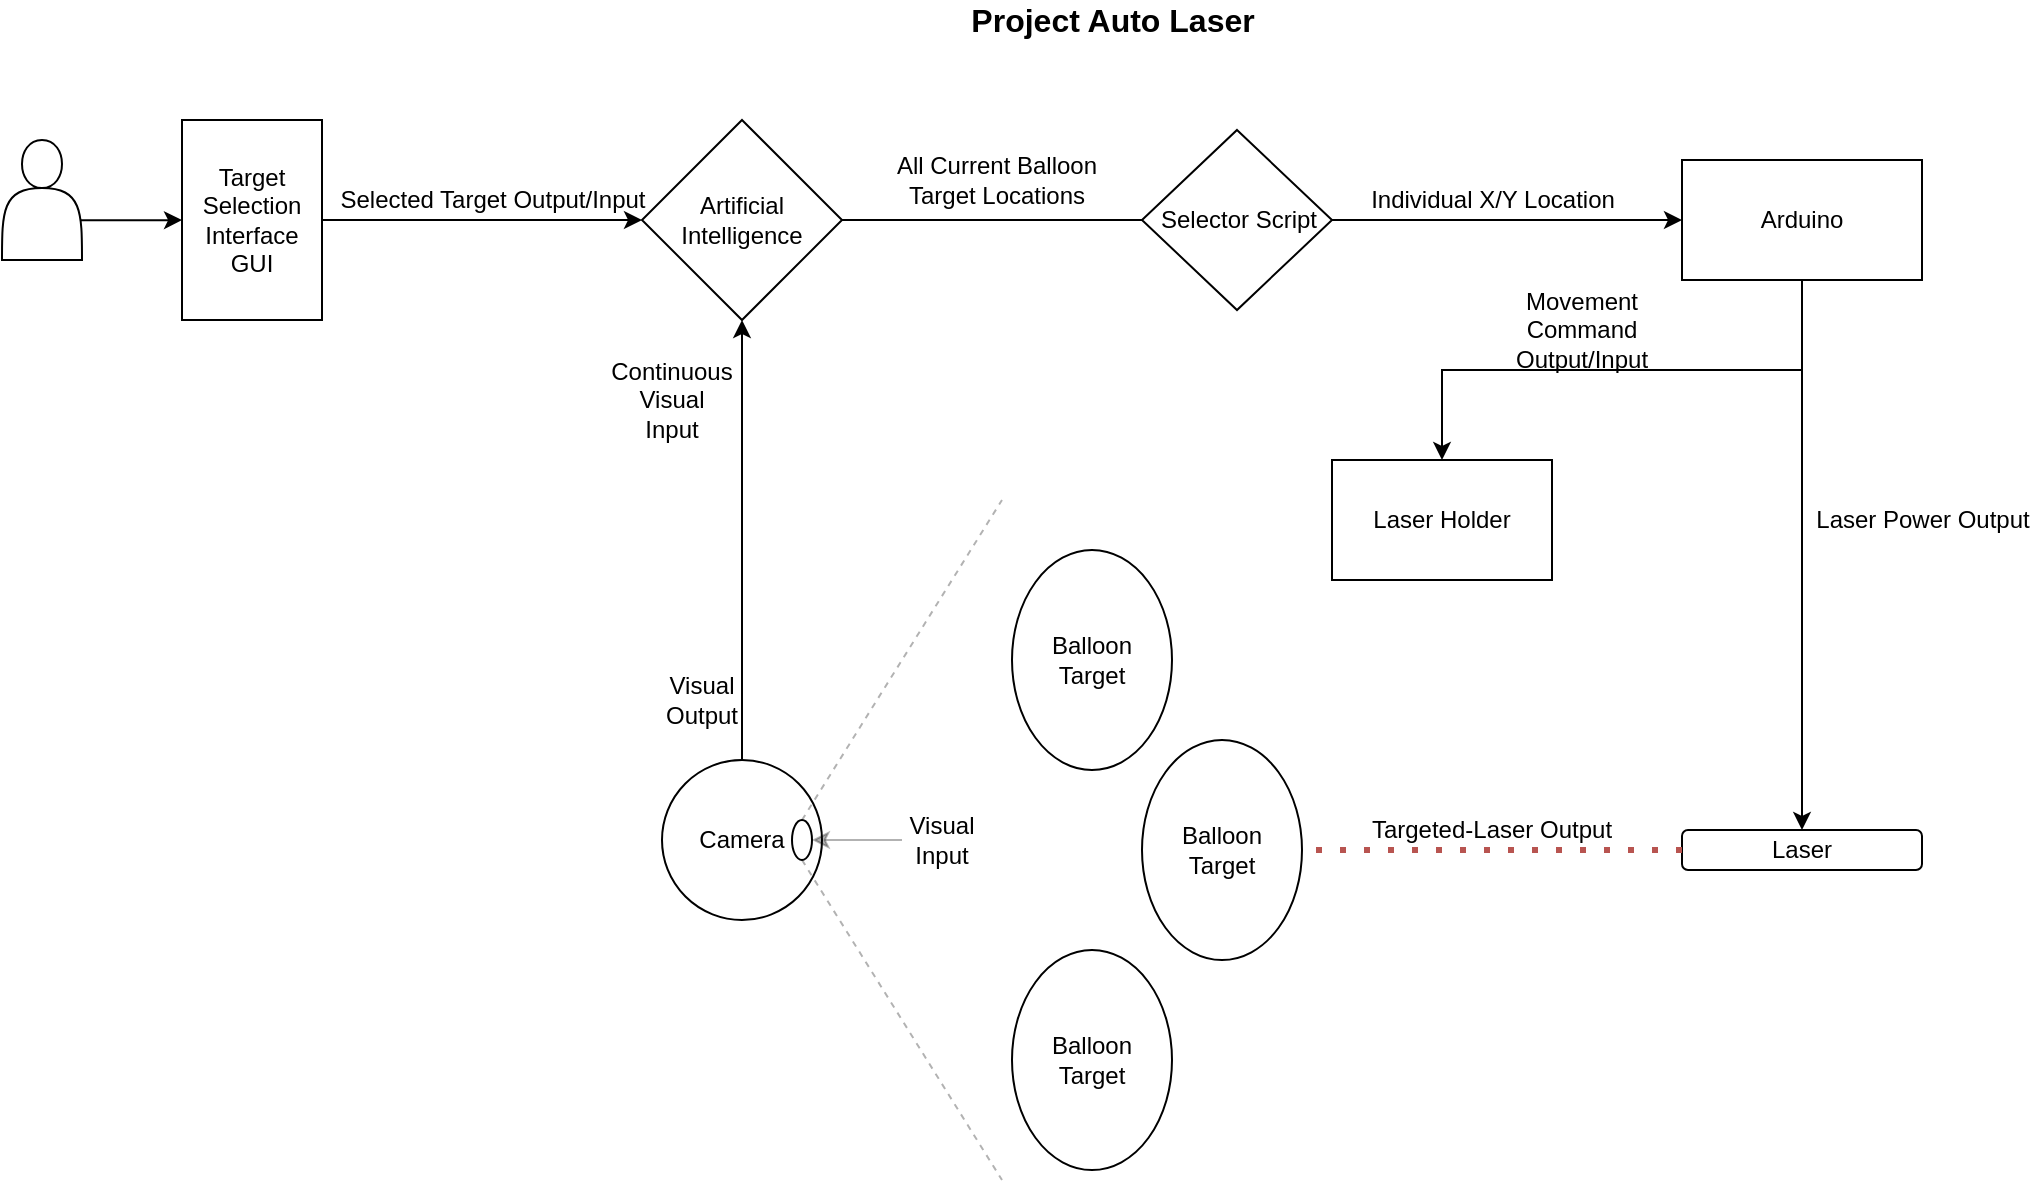 <mxfile version="15.3.0" type="device"><diagram id="PYq5SXyjXAO9xlZQVAQu" name="Page-1"><mxGraphModel dx="2272" dy="822" grid="1" gridSize="10" guides="1" tooltips="1" connect="1" arrows="1" fold="1" page="1" pageScale="1" pageWidth="850" pageHeight="1100" math="0" shadow="0"><root><mxCell id="0"/><mxCell id="1" parent="0"/><mxCell id="Lc35dR7bIJBmlMGxVaLT-3" value="" style="ellipse;whiteSpace=wrap;html=1;aspect=fixed;" parent="1" vertex="1"><mxGeometry x="200" y="390" width="80" height="80" as="geometry"/></mxCell><mxCell id="Lc35dR7bIJBmlMGxVaLT-2" value="Camera" style="text;html=1;strokeColor=none;fillColor=none;align=center;verticalAlign=middle;whiteSpace=wrap;rounded=0;" parent="1" vertex="1"><mxGeometry x="220" y="420" width="40" height="20" as="geometry"/></mxCell><mxCell id="bZf8xi94nYiJCBjjoP8x-12" style="edgeStyle=orthogonalEdgeStyle;rounded=0;orthogonalLoop=1;jettySize=auto;html=1;exitX=0.5;exitY=1;exitDx=0;exitDy=0;entryX=0.5;entryY=0;entryDx=0;entryDy=0;" parent="1" source="Lc35dR7bIJBmlMGxVaLT-4" target="bZf8xi94nYiJCBjjoP8x-11" edge="1"><mxGeometry relative="1" as="geometry"/></mxCell><mxCell id="Lc35dR7bIJBmlMGxVaLT-4" value="" style="rounded=0;whiteSpace=wrap;html=1;" parent="1" vertex="1"><mxGeometry x="710" y="90" width="120" height="60" as="geometry"/></mxCell><mxCell id="Lc35dR7bIJBmlMGxVaLT-5" value="Arduino" style="text;html=1;strokeColor=none;fillColor=none;align=center;verticalAlign=middle;whiteSpace=wrap;rounded=0;" parent="1" vertex="1"><mxGeometry x="750" y="110" width="40" height="20" as="geometry"/></mxCell><mxCell id="Lc35dR7bIJBmlMGxVaLT-7" value="" style="rhombus;whiteSpace=wrap;html=1;" parent="1" vertex="1"><mxGeometry x="190" y="70" width="100" height="100" as="geometry"/></mxCell><mxCell id="Lc35dR7bIJBmlMGxVaLT-8" value="Artificial Intelligence" style="text;html=1;strokeColor=none;fillColor=none;align=center;verticalAlign=middle;whiteSpace=wrap;rounded=0;" parent="1" vertex="1"><mxGeometry x="220" y="110" width="40" height="20" as="geometry"/></mxCell><mxCell id="Lc35dR7bIJBmlMGxVaLT-10" value="" style="endArrow=classic;html=1;exitX=0.961;exitY=0.669;exitDx=0;exitDy=0;exitPerimeter=0;" parent="1" source="q6mMwJedILN894CEwq-p-17" target="QwvtHLZIjXch41pccsLL-4" edge="1"><mxGeometry width="50" height="50" relative="1" as="geometry"><mxPoint x="80" y="120" as="sourcePoint"/><mxPoint x="60" y="120" as="targetPoint"/></mxGeometry></mxCell><mxCell id="Lc35dR7bIJBmlMGxVaLT-11" value="Selected Target Output/Input" style="text;html=1;align=center;verticalAlign=middle;resizable=0;points=[];autosize=1;strokeColor=none;fillColor=none;" parent="1" vertex="1"><mxGeometry x="30" y="100" width="170" height="20" as="geometry"/></mxCell><mxCell id="Lc35dR7bIJBmlMGxVaLT-12" value="" style="endArrow=classic;html=1;exitX=0.5;exitY=0;exitDx=0;exitDy=0;entryX=0.5;entryY=1;entryDx=0;entryDy=0;" parent="1" source="Lc35dR7bIJBmlMGxVaLT-3" target="Lc35dR7bIJBmlMGxVaLT-7" edge="1"><mxGeometry width="50" height="50" relative="1" as="geometry"><mxPoint x="190" y="220" as="sourcePoint"/><mxPoint x="240" y="170" as="targetPoint"/></mxGeometry></mxCell><mxCell id="Lc35dR7bIJBmlMGxVaLT-13" value="Continuous&lt;br&gt;Visual Input" style="text;html=1;strokeColor=none;fillColor=none;align=center;verticalAlign=middle;whiteSpace=wrap;rounded=0;rotation=0;" parent="1" vertex="1"><mxGeometry x="185" y="200" width="40" height="20" as="geometry"/></mxCell><mxCell id="Lc35dR7bIJBmlMGxVaLT-14" value="" style="endArrow=classic;html=1;entryX=0;entryY=0.5;entryDx=0;entryDy=0;exitX=1;exitY=0.5;exitDx=0;exitDy=0;startArrow=none;" parent="1" source="bZf8xi94nYiJCBjjoP8x-4" target="Lc35dR7bIJBmlMGxVaLT-4" edge="1"><mxGeometry width="50" height="50" relative="1" as="geometry"><mxPoint x="300" y="120" as="sourcePoint"/><mxPoint x="350" y="70" as="targetPoint"/></mxGeometry></mxCell><mxCell id="Lc35dR7bIJBmlMGxVaLT-15" value="All Current Balloon Target Locations" style="text;html=1;strokeColor=none;fillColor=none;align=center;verticalAlign=middle;whiteSpace=wrap;rounded=0;" parent="1" vertex="1"><mxGeometry x="310" y="90" width="115" height="20" as="geometry"/></mxCell><mxCell id="Lc35dR7bIJBmlMGxVaLT-17" value="" style="rounded=1;whiteSpace=wrap;html=1;" parent="1" vertex="1"><mxGeometry x="710" y="425" width="120" height="20" as="geometry"/></mxCell><mxCell id="Lc35dR7bIJBmlMGxVaLT-19" value="Laser" style="text;html=1;strokeColor=none;fillColor=none;align=center;verticalAlign=middle;whiteSpace=wrap;rounded=0;" parent="1" vertex="1"><mxGeometry x="750" y="425" width="40" height="20" as="geometry"/></mxCell><mxCell id="Lc35dR7bIJBmlMGxVaLT-20" value="" style="endArrow=classic;html=1;entryX=0.5;entryY=0;entryDx=0;entryDy=0;exitX=0.5;exitY=1;exitDx=0;exitDy=0;" parent="1" source="Lc35dR7bIJBmlMGxVaLT-4" target="Lc35dR7bIJBmlMGxVaLT-19" edge="1"><mxGeometry width="50" height="50" relative="1" as="geometry"><mxPoint x="370" y="320" as="sourcePoint"/><mxPoint x="420" y="270" as="targetPoint"/></mxGeometry></mxCell><mxCell id="Lc35dR7bIJBmlMGxVaLT-21" value="Movement Command Output/Input" style="text;html=1;strokeColor=none;fillColor=none;align=center;verticalAlign=middle;whiteSpace=wrap;rounded=0;" parent="1" vertex="1"><mxGeometry x="640" y="165" width="40" height="20" as="geometry"/></mxCell><mxCell id="Lc35dR7bIJBmlMGxVaLT-25" value="" style="endArrow=none;dashed=1;html=1;dashPattern=1 3;strokeWidth=3;fillColor=#f8cecc;strokeColor=#b85450;jumpSize=2;rounded=1;jumpStyle=sharp;endSize=6;startSize=3;sourcePerimeterSpacing=0;entryX=0.5;entryY=1;entryDx=0;entryDy=0;" parent="1" source="Lc35dR7bIJBmlMGxVaLT-17" target="q6mMwJedILN894CEwq-p-1" edge="1"><mxGeometry width="50" height="50" relative="1" as="geometry"><mxPoint x="580" y="270" as="sourcePoint"/><mxPoint x="485" y="380" as="targetPoint"/></mxGeometry></mxCell><mxCell id="q6mMwJedILN894CEwq-p-1" value="" style="ellipse;whiteSpace=wrap;html=1;rotation=-90;" parent="1" vertex="1"><mxGeometry x="425" y="395" width="110" height="80" as="geometry"/></mxCell><mxCell id="q6mMwJedILN894CEwq-p-2" value="Targeted-Laser Output" style="text;html=1;strokeColor=none;fillColor=none;align=center;verticalAlign=middle;whiteSpace=wrap;rounded=0;" parent="1" vertex="1"><mxGeometry x="550" y="415" width="130" height="20" as="geometry"/></mxCell><mxCell id="q6mMwJedILN894CEwq-p-3" value="Balloon Target" style="text;html=1;strokeColor=none;fillColor=none;align=center;verticalAlign=middle;whiteSpace=wrap;rounded=0;" parent="1" vertex="1"><mxGeometry x="460" y="425" width="40" height="20" as="geometry"/></mxCell><mxCell id="q6mMwJedILN894CEwq-p-4" value="" style="endArrow=none;dashed=1;html=1;sourcePerimeterSpacing=0;opacity=30;exitX=1;exitY=0.5;exitDx=0;exitDy=0;" parent="1" source="q6mMwJedILN894CEwq-p-14" edge="1"><mxGeometry width="50" height="50" relative="1" as="geometry"><mxPoint x="270" y="360" as="sourcePoint"/><mxPoint x="370" y="260" as="targetPoint"/></mxGeometry></mxCell><mxCell id="q6mMwJedILN894CEwq-p-6" value="" style="endArrow=none;dashed=1;html=1;sourcePerimeterSpacing=0;opacity=30;exitX=0;exitY=0.5;exitDx=0;exitDy=0;" parent="1" source="q6mMwJedILN894CEwq-p-14" edge="1"><mxGeometry width="50" height="50" relative="1" as="geometry"><mxPoint x="280" y="510" as="sourcePoint"/><mxPoint x="370" y="600" as="targetPoint"/></mxGeometry></mxCell><mxCell id="q6mMwJedILN894CEwq-p-9" value="Visual Input" style="text;html=1;strokeColor=none;fillColor=none;align=center;verticalAlign=middle;whiteSpace=wrap;rounded=0;" parent="1" vertex="1"><mxGeometry x="320" y="420" width="40" height="20" as="geometry"/></mxCell><mxCell id="q6mMwJedILN894CEwq-p-14" value="" style="ellipse;whiteSpace=wrap;html=1;rotation=-90;" parent="1" vertex="1"><mxGeometry x="260" y="425" width="20" height="10" as="geometry"/></mxCell><mxCell id="q6mMwJedILN894CEwq-p-15" value="" style="endArrow=classic;html=1;sourcePerimeterSpacing=0;opacity=30;entryX=0.5;entryY=1;entryDx=0;entryDy=0;exitX=0;exitY=0.5;exitDx=0;exitDy=0;" parent="1" source="q6mMwJedILN894CEwq-p-9" target="q6mMwJedILN894CEwq-p-14" edge="1"><mxGeometry width="50" height="50" relative="1" as="geometry"><mxPoint x="350" y="440" as="sourcePoint"/><mxPoint x="400" y="390" as="targetPoint"/></mxGeometry></mxCell><mxCell id="q6mMwJedILN894CEwq-p-17" value="" style="shape=actor;whiteSpace=wrap;html=1;fillColor=#FFFFFF;" parent="1" vertex="1"><mxGeometry x="-130" y="80" width="40" height="60" as="geometry"/></mxCell><mxCell id="bZf8xi94nYiJCBjjoP8x-4" value="" style="rhombus;whiteSpace=wrap;html=1;" parent="1" vertex="1"><mxGeometry x="440" y="75" width="95" height="90" as="geometry"/></mxCell><mxCell id="bZf8xi94nYiJCBjjoP8x-5" value="" style="endArrow=none;html=1;entryX=0;entryY=0.5;entryDx=0;entryDy=0;exitX=1;exitY=0.5;exitDx=0;exitDy=0;" parent="1" source="Lc35dR7bIJBmlMGxVaLT-7" target="bZf8xi94nYiJCBjjoP8x-4" edge="1"><mxGeometry width="50" height="50" relative="1" as="geometry"><mxPoint x="290" y="120" as="sourcePoint"/><mxPoint x="710" y="120" as="targetPoint"/></mxGeometry></mxCell><mxCell id="bZf8xi94nYiJCBjjoP8x-6" value="Selector Script" style="text;html=1;align=center;verticalAlign=middle;resizable=0;points=[];autosize=1;strokeColor=none;fillColor=none;" parent="1" vertex="1"><mxGeometry x="442.5" y="110" width="90" height="20" as="geometry"/></mxCell><mxCell id="bZf8xi94nYiJCBjjoP8x-7" value="Individual X/Y Location" style="text;html=1;align=center;verticalAlign=middle;resizable=0;points=[];autosize=1;strokeColor=none;fillColor=none;" parent="1" vertex="1"><mxGeometry x="545" y="100" width="140" height="20" as="geometry"/></mxCell><mxCell id="bZf8xi94nYiJCBjjoP8x-11" value="Laser Holder" style="whiteSpace=wrap;html=1;" parent="1" vertex="1"><mxGeometry x="535" y="240" width="110" height="60" as="geometry"/></mxCell><mxCell id="bZf8xi94nYiJCBjjoP8x-14" value="" style="ellipse;whiteSpace=wrap;html=1;rotation=-90;" parent="1" vertex="1"><mxGeometry x="360" y="300" width="110" height="80" as="geometry"/></mxCell><mxCell id="bZf8xi94nYiJCBjjoP8x-15" value="Balloon Target" style="text;html=1;strokeColor=none;fillColor=none;align=center;verticalAlign=middle;whiteSpace=wrap;rounded=0;" parent="1" vertex="1"><mxGeometry x="395" y="330" width="40" height="20" as="geometry"/></mxCell><mxCell id="bZf8xi94nYiJCBjjoP8x-16" value="Laser Power Output" style="text;html=1;align=center;verticalAlign=middle;resizable=0;points=[];autosize=1;strokeColor=none;fillColor=none;" parent="1" vertex="1"><mxGeometry x="770" y="260" width="120" height="20" as="geometry"/></mxCell><mxCell id="QwvtHLZIjXch41pccsLL-1" value="Visual Output" style="text;html=1;strokeColor=none;fillColor=none;align=center;verticalAlign=middle;whiteSpace=wrap;rounded=0;" vertex="1" parent="1"><mxGeometry x="200" y="350" width="40" height="20" as="geometry"/></mxCell><mxCell id="QwvtHLZIjXch41pccsLL-5" style="edgeStyle=orthogonalEdgeStyle;rounded=0;orthogonalLoop=1;jettySize=auto;html=1;exitX=1;exitY=0.5;exitDx=0;exitDy=0;entryX=0;entryY=0.5;entryDx=0;entryDy=0;" edge="1" parent="1" source="QwvtHLZIjXch41pccsLL-4" target="Lc35dR7bIJBmlMGxVaLT-7"><mxGeometry relative="1" as="geometry"/></mxCell><mxCell id="QwvtHLZIjXch41pccsLL-4" value="Target Selection Interface GUI" style="rounded=0;whiteSpace=wrap;html=1;" vertex="1" parent="1"><mxGeometry x="-40" y="70" width="70" height="100" as="geometry"/></mxCell><mxCell id="QwvtHLZIjXch41pccsLL-6" value="" style="ellipse;whiteSpace=wrap;html=1;rotation=-90;" vertex="1" parent="1"><mxGeometry x="360" y="500" width="110" height="80" as="geometry"/></mxCell><mxCell id="QwvtHLZIjXch41pccsLL-7" value="Balloon Target" style="text;html=1;strokeColor=none;fillColor=none;align=center;verticalAlign=middle;whiteSpace=wrap;rounded=0;" vertex="1" parent="1"><mxGeometry x="395" y="530" width="40" height="20" as="geometry"/></mxCell><mxCell id="QwvtHLZIjXch41pccsLL-9" value="&lt;font style=&quot;font-size: 16px&quot;&gt;&lt;b&gt;Project Auto Laser&lt;/b&gt;&lt;/font&gt;" style="text;html=1;align=center;verticalAlign=middle;resizable=0;points=[];autosize=1;strokeColor=none;fillColor=none;" vertex="1" parent="1"><mxGeometry x="345" y="10" width="160" height="20" as="geometry"/></mxCell></root></mxGraphModel></diagram></mxfile>